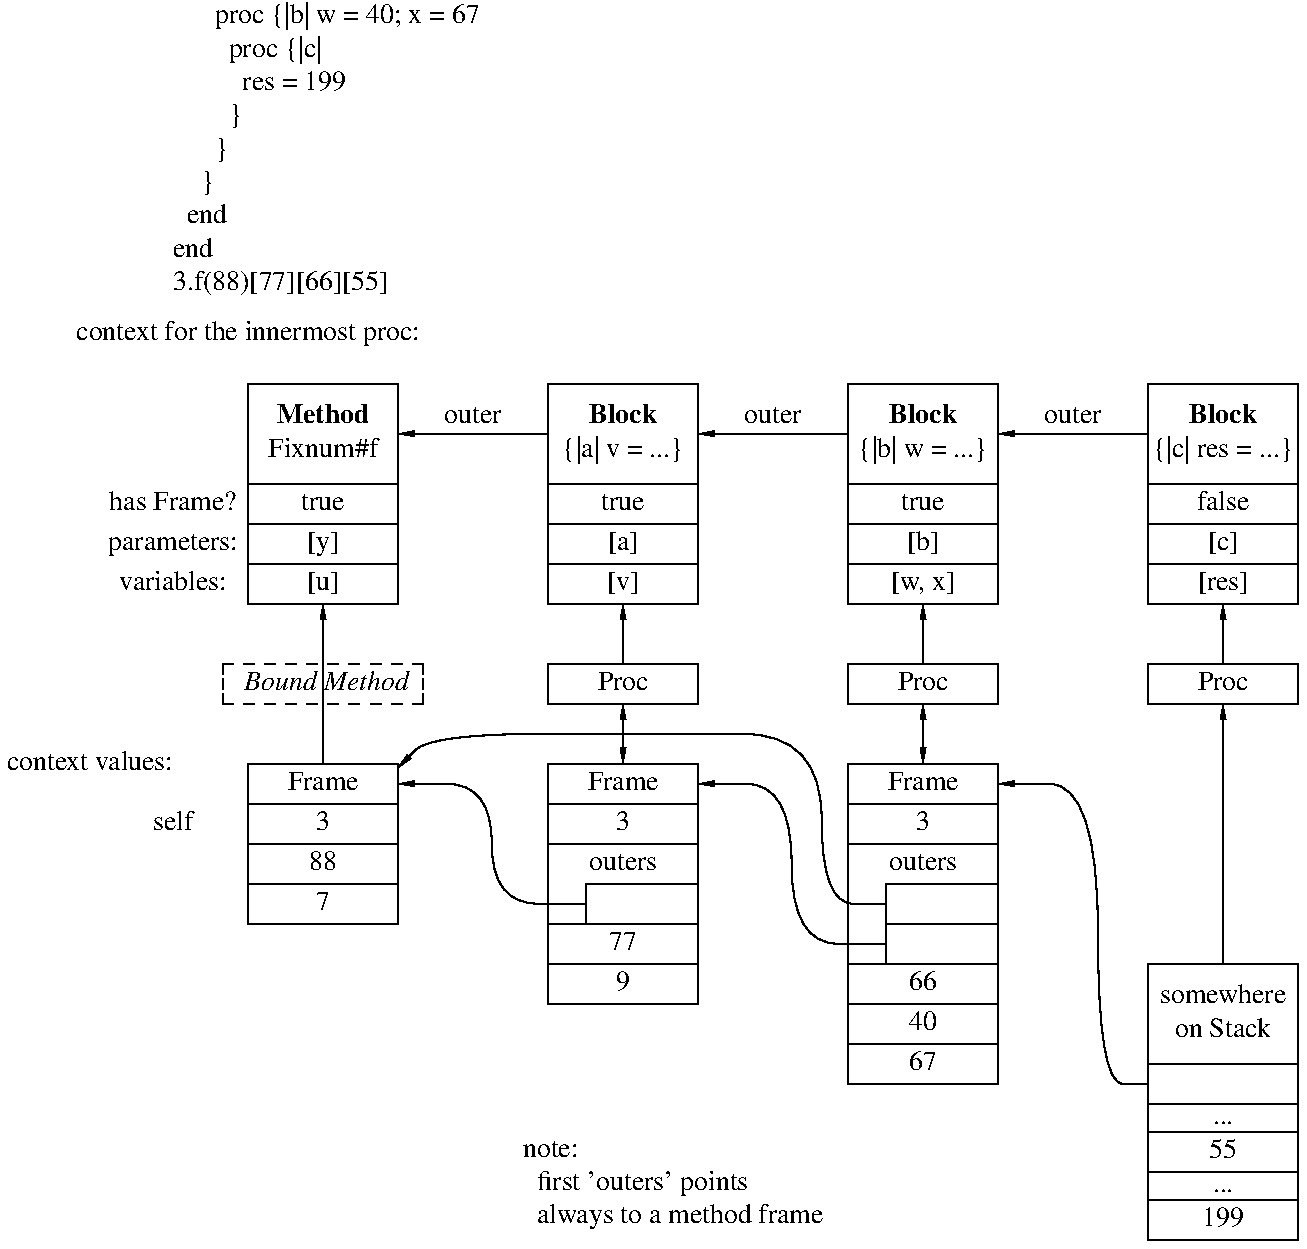 .PS 
# 8.5  11

box invis\
"class Fixnum" ljust\
"  def f(y)" ljust\
"    u = 7" ljust\
"    proc {|a| v = 9" ljust\
"      proc {|b| w = 40; x = 67" ljust\
"        proc {|c| "ljust\
"          res = 199" ljust\
"        }" ljust\
"      }" ljust\
"    }" ljust\
"  end" ljust\
"end" ljust\
"3.f(88)[77][66][55]" ljust

#boxwid = 0.4
#boxht = 0.3
arrowht = 0.08
arrowwid = 0.03
move down 1;

box invis "context for the innermost proc:"
move from last box.s down 1/4;

right;
METH:box "\fBMethod\fR" "Fixnum#f"
     arrow boxwid <- "outer" above
B1:  box "\fBBlock\fR" "{|a| v = ...}"
     arrow boxwid <- "outer" above
B2:  box  "\fBBlock\fR" "{|b| w = ...}"
     arrow boxwid <- "outer" above
B3:  box  "\fBBlock\fR" "{|c| res = ...}"


boxht = 0.2
ah = 0.3


down;

box "true" with .n at METH.s
    { box invis "has Frame?" with .e at last box.w; }

box "[y]";
    { box invis "parameters:" with .e at last box.w; }

box "[u]";
    { box invis "variables:" with .e at last box.w; }

 #"context instance:" \


    {  box invis \
         with .ne at 2nd last box.w - (0,0.3) ht 0.4

      box invis "context values:" rjust wid 1.2 ht 0.4

      box invis "self"

   }

line down ah <-
box dashed "\fI Bound Method\fR" wid 1
#{ line dotted from last box.s to last box.n }
 { line        from last box.s to last box.n }
line down ah
MFRAME: box "Frame"; box "3"; box "88"; box  "7";


{ move down 1.3 right 0
box invis wid 2 \
 "note:" ljust\
 "  first 'outers' points "ljust\
 "  always to a method frame" ljust
}


le = (boxwid*(1/2+1/8))

box "true" with .n at B1.s
  box "[a]"
  box "[v]"
  line ah <-
  box "Proc"
  line ah <->
  box "Frame"
  box "3"
  B: box ht 2*boxht; { box invis "outers" with .n at B.n }
    {
      box wid 3/4*boxwid with .se at B.se;
      spline from last box.w left le then up 3*boxht then left le ->
    }
  box "77"
  box "9"
  

box "true" with .n at B2.s
  box "[b]"
  box "[w, x]"
  line ah <-
  box "Proc"
  line ah <->
  box "Frame"
  box "3"
  B: box ht 3*boxht; { box invis "outers" with .n at B.n }
    {
      up;
      box wid 3/4*boxwid with .se at B.se;
      {
        spline from last box.w left le then up 4*boxht then left le ->
      }
      box wid 3/4*boxwid with .s at last box.n;
      {
        spline from last box.w left le-0.15 \
               then up 4.25*boxht then left 0.8 then left boxwid+0.4\
               then to 0.2<MFRAME.ne,MFRAME.e> \
               ->
      }
    }
  box "66"
  box "40"
  box "67"


box "false" with .n at B3.s
  box "[c]"
  box "[res]"
  line ah <-
  box "Proc"
  line ah <- 1
  box "somewhere" "on Stack" ht 1/2
  box ; { spline from last box.w left boxwid/3 \
                         then up 1.3+boxht \
                         then left boxwid*2/3 ->}
  box "..." ht boxht*0.7
  box "55"
  box "..." ht boxht*0.7
  box "199"





.PE
